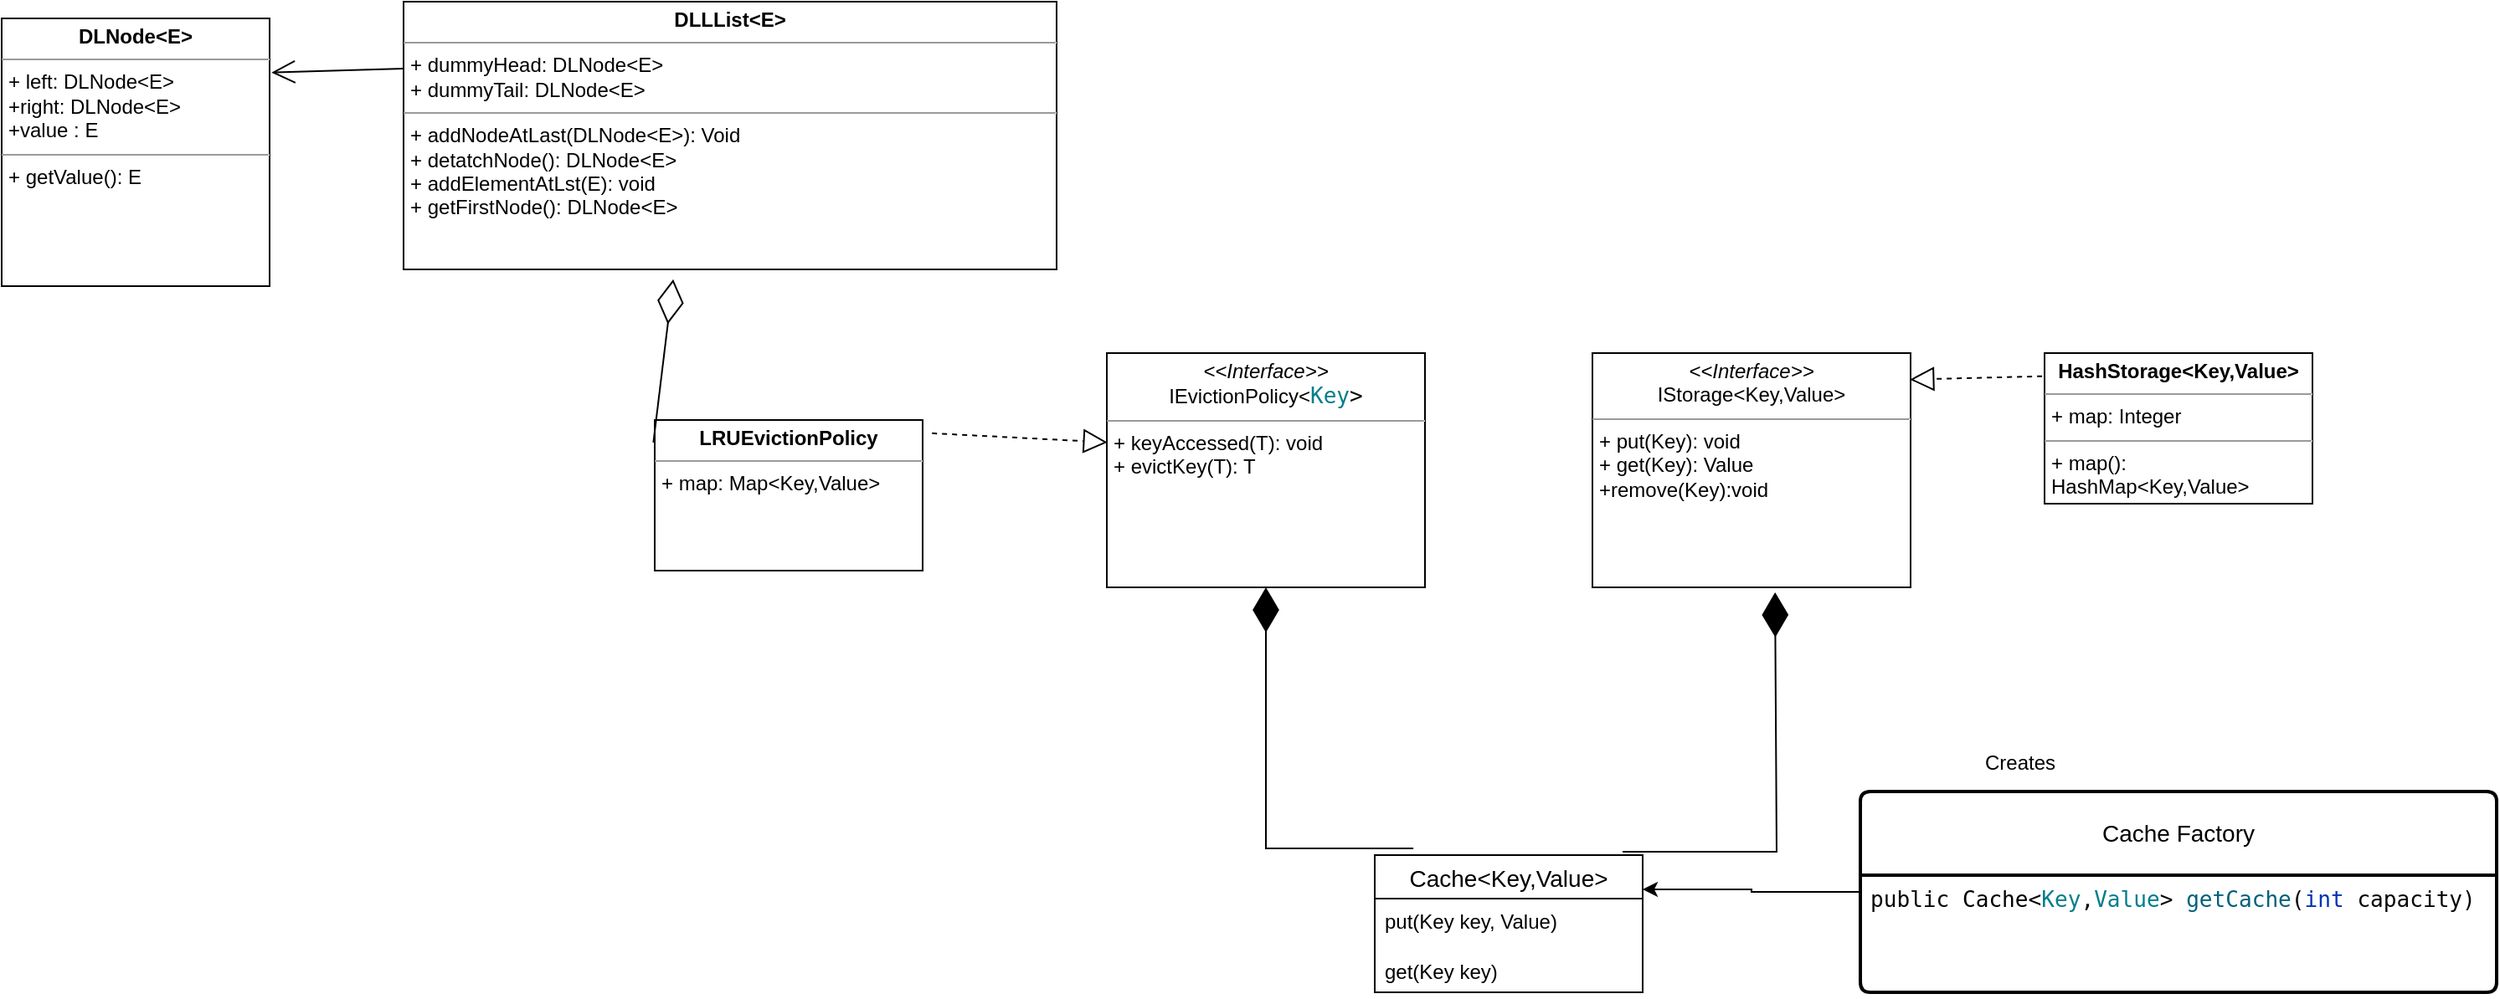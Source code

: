 <mxfile version="21.5.0" type="github">
  <diagram name="Page-1" id="Y2ReX460H2dDcdEjLJS4">
    <mxGraphModel dx="3676" dy="2241" grid="1" gridSize="10" guides="1" tooltips="1" connect="1" arrows="1" fold="1" page="1" pageScale="1" pageWidth="827" pageHeight="1169" math="0" shadow="0">
      <root>
        <mxCell id="0" />
        <mxCell id="1" parent="0" />
        <mxCell id="vCNsKtDUgiW5gq87gPrt-31" style="edgeStyle=orthogonalEdgeStyle;rounded=0;orthogonalLoop=1;jettySize=auto;html=1;entryX=1;entryY=0.25;entryDx=0;entryDy=0;" parent="1" source="vCNsKtDUgiW5gq87gPrt-1" target="vCNsKtDUgiW5gq87gPrt-15" edge="1">
          <mxGeometry relative="1" as="geometry" />
        </mxCell>
        <mxCell id="vCNsKtDUgiW5gq87gPrt-1" value="Cache Factory" style="swimlane;childLayout=stackLayout;horizontal=1;startSize=50;horizontalStack=0;rounded=1;fontSize=14;fontStyle=0;strokeWidth=2;resizeParent=0;resizeLast=1;shadow=0;dashed=0;align=center;arcSize=4;whiteSpace=wrap;html=1;" parent="1" vertex="1">
          <mxGeometry x="190" y="292" width="380" height="120" as="geometry">
            <mxRectangle x="220" y="240" width="130" height="50" as="alternateBounds" />
          </mxGeometry>
        </mxCell>
        <mxCell id="vCNsKtDUgiW5gq87gPrt-2" value="&lt;div style=&quot;background-color: rgb(255, 255, 255); color: rgb(8, 8, 8); font-family: &amp;quot;JetBrains Mono&amp;quot;, monospace; font-size: 9.8pt;&quot;&gt;public &lt;span style=&quot;color:#000000;&quot;&gt;Cache&lt;/span&gt;&amp;lt;&lt;span style=&quot;color:#007e8a;&quot;&gt;Key&lt;/span&gt;,&lt;span style=&quot;color:#007e8a;&quot;&gt;Value&lt;/span&gt;&amp;gt; &lt;span style=&quot;color:#00627a;&quot;&gt;getCache&lt;/span&gt;(&lt;span style=&quot;color:#0033b3;&quot;&gt;int &lt;/span&gt;capacity)&lt;/div&gt;" style="align=left;strokeColor=none;fillColor=none;spacingLeft=4;fontSize=12;verticalAlign=top;resizable=0;rotatable=0;part=1;html=1;" parent="vCNsKtDUgiW5gq87gPrt-1" vertex="1">
          <mxGeometry y="50" width="380" height="70" as="geometry" />
        </mxCell>
        <mxCell id="vCNsKtDUgiW5gq87gPrt-15" value="Cache&lt;Key,Value&gt;" style="swimlane;fontStyle=0;childLayout=stackLayout;horizontal=1;startSize=26;horizontalStack=0;resizeParent=1;resizeParentMax=0;resizeLast=0;collapsible=1;marginBottom=0;align=center;fontSize=14;" parent="1" vertex="1">
          <mxGeometry x="-100" y="330" width="160" height="82" as="geometry" />
        </mxCell>
        <mxCell id="vCNsKtDUgiW5gq87gPrt-16" value="put(Key key, Value)" style="text;strokeColor=none;fillColor=none;spacingLeft=4;spacingRight=4;overflow=hidden;rotatable=0;points=[[0,0.5],[1,0.5]];portConstraint=eastwest;fontSize=12;whiteSpace=wrap;html=1;" parent="vCNsKtDUgiW5gq87gPrt-15" vertex="1">
          <mxGeometry y="26" width="160" height="30" as="geometry" />
        </mxCell>
        <mxCell id="vCNsKtDUgiW5gq87gPrt-17" value="get(Key key)" style="text;strokeColor=none;fillColor=none;spacingLeft=4;spacingRight=4;overflow=hidden;rotatable=0;points=[[0,0.5],[1,0.5]];portConstraint=eastwest;fontSize=12;whiteSpace=wrap;html=1;" parent="vCNsKtDUgiW5gq87gPrt-15" vertex="1">
          <mxGeometry y="56" width="160" height="26" as="geometry" />
        </mxCell>
        <mxCell id="vCNsKtDUgiW5gq87gPrt-32" value="Creates" style="text;html=1;align=center;verticalAlign=middle;resizable=0;points=[];autosize=1;strokeColor=none;fillColor=none;" parent="1" vertex="1">
          <mxGeometry x="250" y="260" width="70" height="30" as="geometry" />
        </mxCell>
        <mxCell id="vCNsKtDUgiW5gq87gPrt-39" value="&lt;p style=&quot;margin:0px;margin-top:4px;text-align:center;&quot;&gt;&lt;i&gt;&amp;lt;&amp;lt;Interface&amp;gt;&amp;gt;&lt;/i&gt;&lt;br&gt;IEvictionPolicy&amp;lt;&lt;span style=&quot;border-color: var(--border-color); font-family: &amp;quot;JetBrains Mono&amp;quot;, monospace; font-size: 13.067px; color: rgb(0, 126, 138);&quot;&gt;Key&lt;/span&gt;&lt;span style=&quot;color: rgb(8, 8, 8); font-family: &amp;quot;JetBrains Mono&amp;quot;, monospace; font-size: 13.067px; background-color: rgb(255, 255, 255);&quot;&gt;&amp;gt;&lt;/span&gt;&lt;br&gt;&lt;/p&gt;&lt;hr size=&quot;1&quot;&gt;&lt;p style=&quot;margin:0px;margin-left:4px;&quot;&gt;&lt;/p&gt;&lt;p style=&quot;margin:0px;margin-left:4px;&quot;&gt;+ keyAccessed(T): void&lt;br&gt;+ evictKey(T): T&lt;/p&gt;" style="verticalAlign=top;align=left;overflow=fill;fontSize=12;fontFamily=Helvetica;html=1;whiteSpace=wrap;" parent="1" vertex="1">
          <mxGeometry x="-260" y="30" width="190" height="140" as="geometry" />
        </mxCell>
        <mxCell id="vCNsKtDUgiW5gq87gPrt-40" value="&lt;p style=&quot;margin:0px;margin-top:4px;text-align:center;&quot;&gt;&lt;i&gt;&amp;lt;&amp;lt;Interface&amp;gt;&amp;gt;&lt;/i&gt;&lt;br&gt;IStorage&amp;lt;Key,Value&amp;gt;&lt;/p&gt;&lt;hr size=&quot;1&quot;&gt;&lt;p style=&quot;margin:0px;margin-left:4px;&quot;&gt;&lt;span style=&quot;background-color: initial;&quot;&gt;+ put(Key): void&lt;/span&gt;&lt;br&gt;&lt;/p&gt;&lt;p style=&quot;margin:0px;margin-left:4px;&quot;&gt;+ get(Key): Value&lt;/p&gt;&lt;p style=&quot;margin:0px;margin-left:4px;&quot;&gt;+remove(Key):void&lt;/p&gt;" style="verticalAlign=top;align=left;overflow=fill;fontSize=12;fontFamily=Helvetica;html=1;whiteSpace=wrap;" parent="1" vertex="1">
          <mxGeometry x="30" y="30" width="190" height="140" as="geometry" />
        </mxCell>
        <mxCell id="vCNsKtDUgiW5gq87gPrt-42" value="&lt;p style=&quot;margin:0px;margin-top:4px;text-align:center;&quot;&gt;&lt;b&gt;LRUEvictionPolicy&lt;/b&gt;&lt;/p&gt;&lt;hr size=&quot;1&quot;&gt;&lt;p style=&quot;margin:0px;margin-left:4px;&quot;&gt;+ map: Map&amp;lt;Key,Value&amp;gt;&lt;/p&gt;&lt;p style=&quot;margin:0px;margin-left:4px;&quot;&gt;&lt;br&gt;&lt;/p&gt;" style="verticalAlign=top;align=left;overflow=fill;fontSize=12;fontFamily=Helvetica;html=1;whiteSpace=wrap;" parent="1" vertex="1">
          <mxGeometry x="-530" y="70" width="160" height="90" as="geometry" />
        </mxCell>
        <mxCell id="Lpu567G0PW0T4ymjj-NV-4" value="" style="endArrow=diamondThin;endFill=1;endSize=24;html=1;rounded=0;exitX=0.144;exitY=-0.049;exitDx=0;exitDy=0;exitPerimeter=0;entryX=0.5;entryY=1;entryDx=0;entryDy=0;" parent="1" source="vCNsKtDUgiW5gq87gPrt-15" target="vCNsKtDUgiW5gq87gPrt-39" edge="1">
          <mxGeometry width="160" relative="1" as="geometry">
            <mxPoint x="-40" y="220" as="sourcePoint" />
            <mxPoint x="120" y="220" as="targetPoint" />
            <Array as="points">
              <mxPoint x="-165" y="326" />
            </Array>
          </mxGeometry>
        </mxCell>
        <mxCell id="Lpu567G0PW0T4ymjj-NV-5" value="" style="endArrow=diamondThin;endFill=1;endSize=24;html=1;rounded=0;exitX=0.925;exitY=-0.024;exitDx=0;exitDy=0;exitPerimeter=0;entryX=0.574;entryY=1.021;entryDx=0;entryDy=0;entryPerimeter=0;" parent="1" source="vCNsKtDUgiW5gq87gPrt-15" target="vCNsKtDUgiW5gq87gPrt-40" edge="1">
          <mxGeometry width="160" relative="1" as="geometry">
            <mxPoint x="50" y="300" as="sourcePoint" />
            <mxPoint x="210" y="300" as="targetPoint" />
            <Array as="points">
              <mxPoint x="140" y="328" />
            </Array>
          </mxGeometry>
        </mxCell>
        <mxCell id="Lpu567G0PW0T4ymjj-NV-6" value="&lt;p style=&quot;margin:0px;margin-top:4px;text-align:center;&quot;&gt;&lt;b&gt;HashStorage&amp;lt;Key,Value&amp;gt;&lt;/b&gt;&lt;/p&gt;&lt;hr size=&quot;1&quot;&gt;&lt;p style=&quot;margin:0px;margin-left:4px;&quot;&gt;+ map: Integer&lt;/p&gt;&lt;hr size=&quot;1&quot;&gt;&lt;p style=&quot;margin:0px;margin-left:4px;&quot;&gt;+ map(): HashMap&amp;lt;Key,Value&amp;gt;&lt;/p&gt;" style="verticalAlign=top;align=left;overflow=fill;fontSize=12;fontFamily=Helvetica;html=1;whiteSpace=wrap;" parent="1" vertex="1">
          <mxGeometry x="300" y="30" width="160" height="90" as="geometry" />
        </mxCell>
        <mxCell id="Lpu567G0PW0T4ymjj-NV-7" value="" style="endArrow=block;dashed=1;endFill=0;endSize=12;html=1;rounded=0;exitX=-0.009;exitY=0.154;exitDx=0;exitDy=0;exitPerimeter=0;entryX=0.998;entryY=0.113;entryDx=0;entryDy=0;entryPerimeter=0;" parent="1" source="Lpu567G0PW0T4ymjj-NV-6" target="vCNsKtDUgiW5gq87gPrt-40" edge="1">
          <mxGeometry width="160" relative="1" as="geometry">
            <mxPoint x="230" y="180" as="sourcePoint" />
            <mxPoint x="390" y="180" as="targetPoint" />
          </mxGeometry>
        </mxCell>
        <mxCell id="Lpu567G0PW0T4ymjj-NV-8" value="" style="endArrow=block;dashed=1;endFill=0;endSize=12;html=1;rounded=0;exitX=1.035;exitY=0.088;exitDx=0;exitDy=0;exitPerimeter=0;entryX=0.002;entryY=0.381;entryDx=0;entryDy=0;entryPerimeter=0;" parent="1" source="vCNsKtDUgiW5gq87gPrt-42" edge="1" target="vCNsKtDUgiW5gq87gPrt-39">
          <mxGeometry width="160" relative="1" as="geometry">
            <mxPoint x="-410" y="40" as="sourcePoint" />
            <mxPoint x="-280" y="38" as="targetPoint" />
          </mxGeometry>
        </mxCell>
        <mxCell id="Lpu567G0PW0T4ymjj-NV-9" value="&lt;p style=&quot;margin:0px;margin-top:4px;text-align:center;&quot;&gt;&lt;b&gt;DLLList&amp;lt;E&amp;gt;&lt;/b&gt;&lt;/p&gt;&lt;hr size=&quot;1&quot;&gt;&lt;p style=&quot;margin:0px;margin-left:4px;&quot;&gt;+ dummyHead: DLNode&amp;lt;E&amp;gt;&lt;/p&gt;&lt;p style=&quot;margin:0px;margin-left:4px;&quot;&gt;+ dummyTail: DLNode&amp;lt;E&amp;gt;&lt;/p&gt;&lt;hr size=&quot;1&quot;&gt;&lt;p style=&quot;margin:0px;margin-left:4px;&quot;&gt;+ addNodeAtLast(DLNode&amp;lt;E&amp;gt;): Void&lt;/p&gt;&lt;p style=&quot;margin:0px;margin-left:4px;&quot;&gt;+ detatchNode(): DLNode&amp;lt;E&amp;gt;&lt;/p&gt;&lt;p style=&quot;margin:0px;margin-left:4px;&quot;&gt;+ addElementAtLst(E): void&lt;/p&gt;&lt;p style=&quot;margin:0px;margin-left:4px;&quot;&gt;+ getFirstNode(): DLNode&amp;lt;E&amp;gt;&lt;/p&gt;" style="verticalAlign=top;align=left;overflow=fill;fontSize=12;fontFamily=Helvetica;html=1;whiteSpace=wrap;" parent="1" vertex="1">
          <mxGeometry x="-680" y="-180" width="390" height="160" as="geometry" />
        </mxCell>
        <mxCell id="Lpu567G0PW0T4ymjj-NV-10" value="" style="endArrow=diamondThin;endFill=0;endSize=24;html=1;rounded=0;exitX=-0.005;exitY=0.149;exitDx=0;exitDy=0;exitPerimeter=0;entryX=0.413;entryY=1.037;entryDx=0;entryDy=0;entryPerimeter=0;" parent="1" source="vCNsKtDUgiW5gq87gPrt-42" target="Lpu567G0PW0T4ymjj-NV-9" edge="1">
          <mxGeometry width="160" relative="1" as="geometry">
            <mxPoint x="-710" y="190" as="sourcePoint" />
            <mxPoint x="-550" y="190" as="targetPoint" />
          </mxGeometry>
        </mxCell>
        <mxCell id="Lpu567G0PW0T4ymjj-NV-11" value="&lt;p style=&quot;margin:0px;margin-top:4px;text-align:center;&quot;&gt;&lt;b&gt;DLNode&amp;lt;E&amp;gt;&lt;/b&gt;&lt;/p&gt;&lt;hr size=&quot;1&quot;&gt;&lt;p style=&quot;margin:0px;margin-left:4px;&quot;&gt;+ left: DLNode&amp;lt;E&amp;gt;&lt;/p&gt;&lt;p style=&quot;margin:0px;margin-left:4px;&quot;&gt;+right: DLNode&amp;lt;E&amp;gt;&lt;/p&gt;&lt;p style=&quot;margin:0px;margin-left:4px;&quot;&gt;+value : E&lt;/p&gt;&lt;hr size=&quot;1&quot;&gt;&lt;p style=&quot;margin:0px;margin-left:4px;&quot;&gt;+ getValue(): E&lt;/p&gt;" style="verticalAlign=top;align=left;overflow=fill;fontSize=12;fontFamily=Helvetica;html=1;whiteSpace=wrap;" parent="1" vertex="1">
          <mxGeometry x="-920" y="-170" width="160" height="160" as="geometry" />
        </mxCell>
        <mxCell id="Lpu567G0PW0T4ymjj-NV-12" value="" style="endArrow=open;endFill=1;endSize=12;html=1;rounded=0;entryX=1.007;entryY=0.202;entryDx=0;entryDy=0;entryPerimeter=0;exitX=0;exitY=0.25;exitDx=0;exitDy=0;" parent="1" source="Lpu567G0PW0T4ymjj-NV-9" target="Lpu567G0PW0T4ymjj-NV-11" edge="1">
          <mxGeometry width="160" relative="1" as="geometry">
            <mxPoint x="-1150" y="340" as="sourcePoint" />
            <mxPoint x="-990" y="340" as="targetPoint" />
            <Array as="points" />
          </mxGeometry>
        </mxCell>
      </root>
    </mxGraphModel>
  </diagram>
</mxfile>
